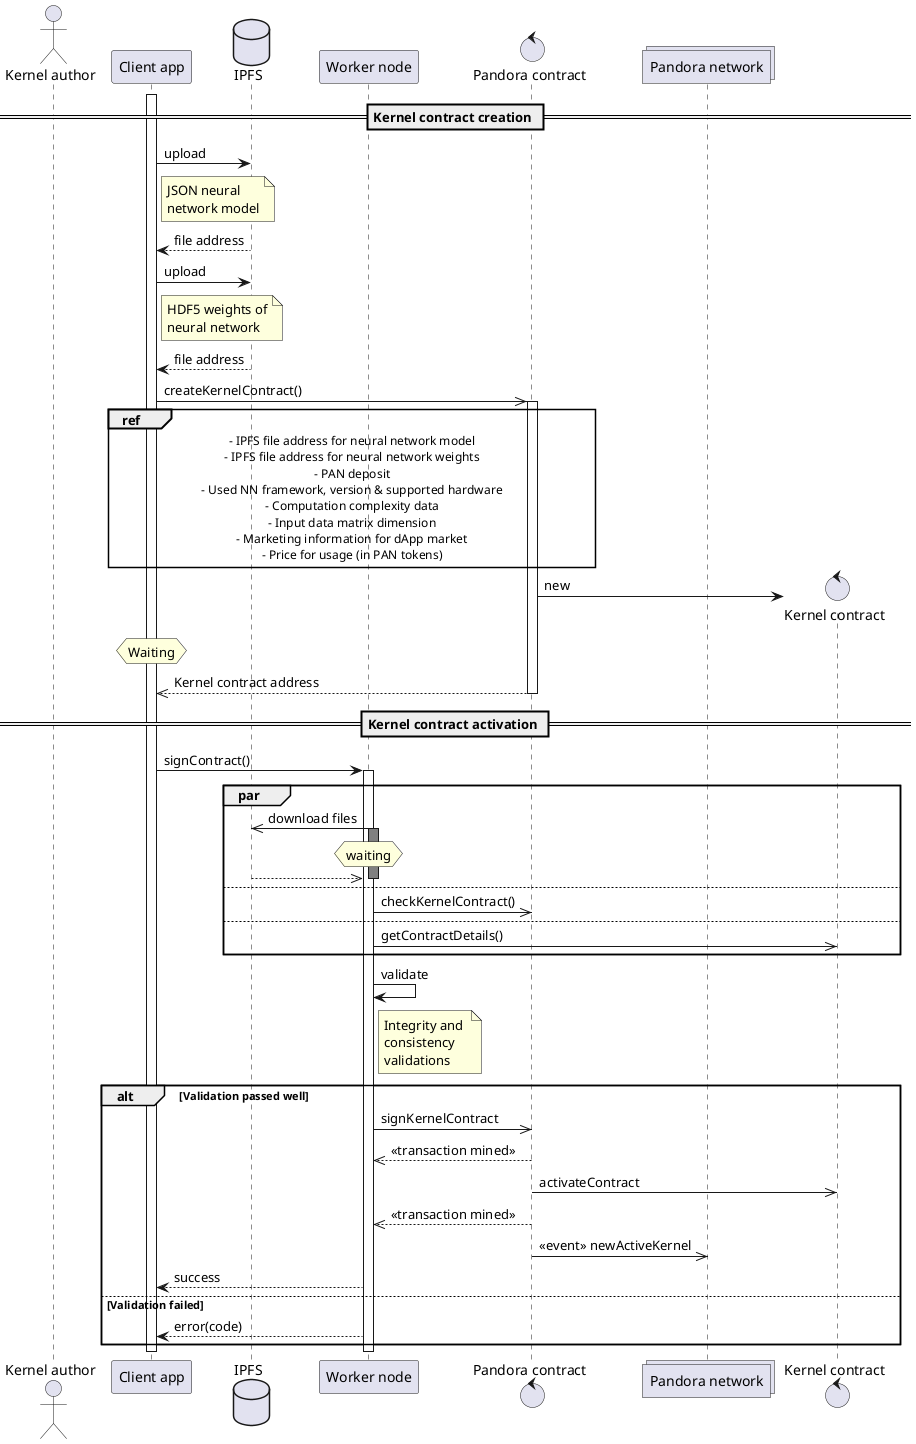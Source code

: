 @startuml
actor "Kernel author" as author
participant "Client app" as app
database IPFS as ipfs
participant "Worker node" as worker
control "Pandora contract" as contract
collections "Pandora network" as network

== Kernel contract creation ==

activate app
app->ipfs: upload
note right of app
  JSON neural 
  network model
end note
ipfs-->app: file address

app->ipfs: upload
note right of app
  HDF5 weights of
  neural network
end note
ipfs-->app: file address

app->>contract: createKernelContract()

ref over app, contract
  - IPFS file address for neural network model
  - IPFS file address for neural network weights
  - PAN deposit
  - Used NN framework, version & supported hardware
  - Computation complexity data
  - Input data matrix dimension
  - Marketing information for dApp market
  - Price for usage (in PAN tokens)
end ref

activate contract
create control "Kernel contract" as kernel
contract->kernel: new
hnote over app: Waiting
contract-->>app: Kernel contract address
deactivate contract

== Kernel contract activation ==

app->worker: signContract()
activate worker
par
  worker->>ipfs: download files
  activate worker #gray
  hnote over worker: waiting
  ipfs-->>worker
  deactivate worker
else
  worker->>contract: checkKernelContract()
else
  worker->>kernel: getContractDetails()
end
worker->worker: validate
note right of worker
  Integrity and 
  consistency 
  validations
end note

alt Validation passed well
  worker->>contract: signKernelContract
  contract-->>worker: <<transaction mined>>
  contract->>kernel: activateContract
  contract-->>worker: <<transaction mined>>
  contract->>network: <<event>> newActiveKernel
  deactivate contract
  worker-->app: success
else Validation failed
  worker-->app: error(code)
end

deactivate worker
deactivate app
@enduml

